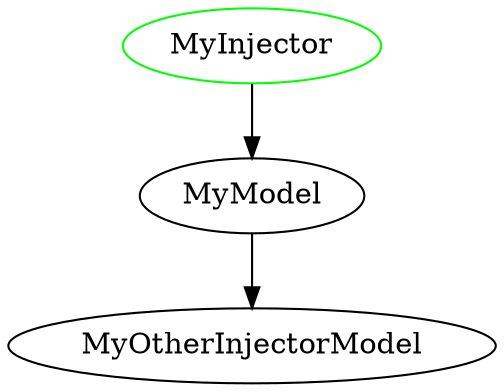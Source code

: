digraph "MyInjector" {
  overlap = false
  splines = true
  injector [label="MyInjector",color=green];
  node2 [label="MyModel"];
  node1 [label="MyOtherInjectorModel"];
  injector -> node2 [];
  node2 -> node1 [];
}
